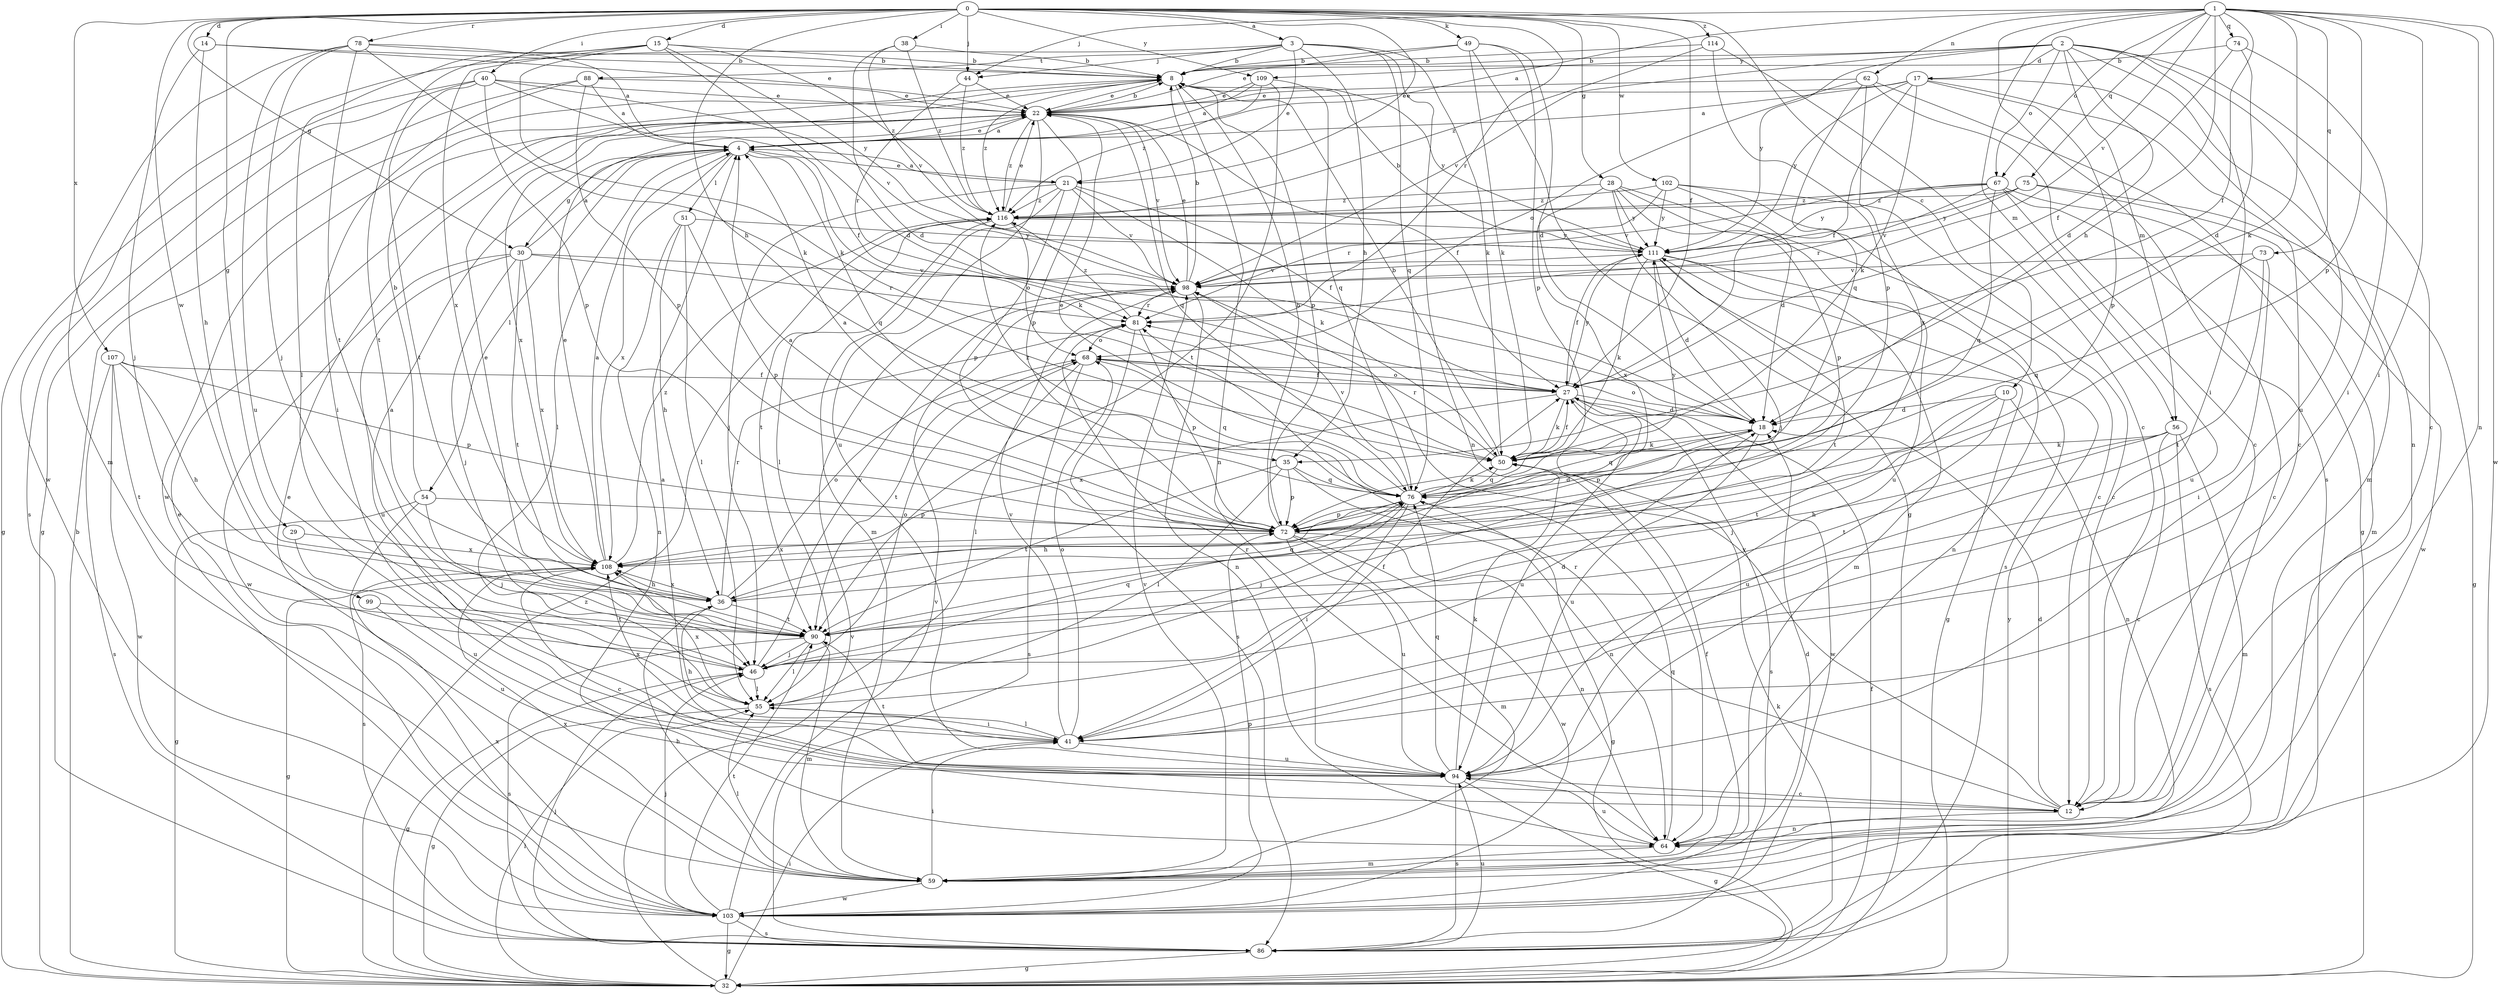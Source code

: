 strict digraph  {
0;
1;
2;
3;
4;
8;
10;
12;
14;
15;
17;
18;
21;
22;
27;
28;
29;
30;
32;
35;
36;
38;
40;
41;
44;
46;
49;
50;
51;
54;
55;
56;
59;
62;
64;
67;
68;
72;
73;
74;
75;
76;
78;
81;
86;
88;
90;
94;
98;
99;
102;
103;
107;
108;
109;
111;
114;
116;
0 -> 3  [label=a];
0 -> 10  [label=c];
0 -> 14  [label=d];
0 -> 15  [label=d];
0 -> 21  [label=e];
0 -> 27  [label=f];
0 -> 28  [label=g];
0 -> 29  [label=g];
0 -> 30  [label=g];
0 -> 35  [label=h];
0 -> 38  [label=i];
0 -> 40  [label=i];
0 -> 44  [label=j];
0 -> 49  [label=k];
0 -> 78  [label=r];
0 -> 81  [label=r];
0 -> 99  [label=w];
0 -> 102  [label=w];
0 -> 107  [label=x];
0 -> 109  [label=y];
0 -> 114  [label=z];
1 -> 4  [label=a];
1 -> 27  [label=f];
1 -> 35  [label=h];
1 -> 41  [label=i];
1 -> 44  [label=j];
1 -> 50  [label=k];
1 -> 56  [label=m];
1 -> 62  [label=n];
1 -> 64  [label=n];
1 -> 67  [label=o];
1 -> 72  [label=p];
1 -> 73  [label=q];
1 -> 74  [label=q];
1 -> 75  [label=q];
1 -> 86  [label=s];
1 -> 98  [label=v];
1 -> 103  [label=w];
2 -> 8  [label=b];
2 -> 12  [label=c];
2 -> 17  [label=d];
2 -> 18  [label=d];
2 -> 41  [label=i];
2 -> 56  [label=m];
2 -> 64  [label=n];
2 -> 67  [label=o];
2 -> 94  [label=u];
2 -> 98  [label=v];
2 -> 109  [label=y];
2 -> 111  [label=y];
3 -> 8  [label=b];
3 -> 21  [label=e];
3 -> 35  [label=h];
3 -> 44  [label=j];
3 -> 50  [label=k];
3 -> 64  [label=n];
3 -> 76  [label=q];
3 -> 88  [label=t];
3 -> 103  [label=w];
4 -> 21  [label=e];
4 -> 22  [label=e];
4 -> 30  [label=g];
4 -> 50  [label=k];
4 -> 51  [label=l];
4 -> 54  [label=l];
4 -> 55  [label=l];
4 -> 76  [label=q];
4 -> 108  [label=x];
8 -> 22  [label=e];
8 -> 64  [label=n];
8 -> 72  [label=p];
8 -> 103  [label=w];
8 -> 111  [label=y];
8 -> 116  [label=z];
10 -> 18  [label=d];
10 -> 46  [label=j];
10 -> 64  [label=n];
10 -> 90  [label=t];
10 -> 94  [label=u];
12 -> 4  [label=a];
12 -> 18  [label=d];
12 -> 64  [label=n];
12 -> 81  [label=r];
12 -> 98  [label=v];
14 -> 8  [label=b];
14 -> 22  [label=e];
14 -> 36  [label=h];
14 -> 46  [label=j];
15 -> 8  [label=b];
15 -> 18  [label=d];
15 -> 50  [label=k];
15 -> 55  [label=l];
15 -> 90  [label=t];
15 -> 108  [label=x];
15 -> 111  [label=y];
15 -> 116  [label=z];
17 -> 4  [label=a];
17 -> 12  [label=c];
17 -> 22  [label=e];
17 -> 27  [label=f];
17 -> 50  [label=k];
17 -> 59  [label=m];
17 -> 72  [label=p];
17 -> 111  [label=y];
18 -> 50  [label=k];
18 -> 68  [label=o];
18 -> 72  [label=p];
18 -> 76  [label=q];
18 -> 94  [label=u];
21 -> 4  [label=a];
21 -> 27  [label=f];
21 -> 46  [label=j];
21 -> 50  [label=k];
21 -> 59  [label=m];
21 -> 72  [label=p];
21 -> 98  [label=v];
21 -> 116  [label=z];
22 -> 4  [label=a];
22 -> 8  [label=b];
22 -> 27  [label=f];
22 -> 72  [label=p];
22 -> 76  [label=q];
22 -> 94  [label=u];
22 -> 98  [label=v];
22 -> 108  [label=x];
22 -> 116  [label=z];
27 -> 18  [label=d];
27 -> 50  [label=k];
27 -> 68  [label=o];
27 -> 86  [label=s];
27 -> 94  [label=u];
27 -> 103  [label=w];
27 -> 108  [label=x];
27 -> 111  [label=y];
28 -> 12  [label=c];
28 -> 46  [label=j];
28 -> 72  [label=p];
28 -> 94  [label=u];
28 -> 108  [label=x];
28 -> 111  [label=y];
28 -> 116  [label=z];
29 -> 94  [label=u];
29 -> 108  [label=x];
30 -> 4  [label=a];
30 -> 46  [label=j];
30 -> 81  [label=r];
30 -> 90  [label=t];
30 -> 94  [label=u];
30 -> 98  [label=v];
30 -> 103  [label=w];
30 -> 108  [label=x];
32 -> 8  [label=b];
32 -> 27  [label=f];
32 -> 41  [label=i];
32 -> 55  [label=l];
32 -> 98  [label=v];
32 -> 111  [label=y];
32 -> 116  [label=z];
35 -> 55  [label=l];
35 -> 64  [label=n];
35 -> 72  [label=p];
35 -> 76  [label=q];
35 -> 90  [label=t];
36 -> 22  [label=e];
36 -> 68  [label=o];
36 -> 76  [label=q];
36 -> 81  [label=r];
36 -> 90  [label=t];
36 -> 108  [label=x];
38 -> 8  [label=b];
38 -> 18  [label=d];
38 -> 98  [label=v];
38 -> 116  [label=z];
40 -> 22  [label=e];
40 -> 27  [label=f];
40 -> 32  [label=g];
40 -> 72  [label=p];
40 -> 86  [label=s];
40 -> 90  [label=t];
40 -> 98  [label=v];
41 -> 27  [label=f];
41 -> 36  [label=h];
41 -> 55  [label=l];
41 -> 68  [label=o];
41 -> 94  [label=u];
41 -> 98  [label=v];
41 -> 108  [label=x];
44 -> 22  [label=e];
44 -> 81  [label=r];
44 -> 116  [label=z];
46 -> 4  [label=a];
46 -> 32  [label=g];
46 -> 55  [label=l];
46 -> 68  [label=o];
46 -> 76  [label=q];
46 -> 98  [label=v];
49 -> 8  [label=b];
49 -> 18  [label=d];
49 -> 22  [label=e];
49 -> 32  [label=g];
49 -> 50  [label=k];
49 -> 72  [label=p];
50 -> 8  [label=b];
50 -> 27  [label=f];
50 -> 76  [label=q];
50 -> 81  [label=r];
51 -> 36  [label=h];
51 -> 55  [label=l];
51 -> 64  [label=n];
51 -> 72  [label=p];
51 -> 111  [label=y];
54 -> 8  [label=b];
54 -> 32  [label=g];
54 -> 46  [label=j];
54 -> 72  [label=p];
54 -> 86  [label=s];
55 -> 18  [label=d];
55 -> 32  [label=g];
55 -> 41  [label=i];
55 -> 108  [label=x];
56 -> 12  [label=c];
56 -> 36  [label=h];
56 -> 50  [label=k];
56 -> 59  [label=m];
56 -> 86  [label=s];
56 -> 90  [label=t];
59 -> 18  [label=d];
59 -> 22  [label=e];
59 -> 36  [label=h];
59 -> 41  [label=i];
59 -> 55  [label=l];
59 -> 98  [label=v];
59 -> 103  [label=w];
59 -> 108  [label=x];
62 -> 12  [label=c];
62 -> 22  [label=e];
62 -> 32  [label=g];
62 -> 68  [label=o];
62 -> 76  [label=q];
62 -> 108  [label=x];
64 -> 59  [label=m];
64 -> 76  [label=q];
64 -> 94  [label=u];
67 -> 12  [label=c];
67 -> 59  [label=m];
67 -> 76  [label=q];
67 -> 81  [label=r];
67 -> 94  [label=u];
67 -> 98  [label=v];
67 -> 111  [label=y];
67 -> 116  [label=z];
68 -> 27  [label=f];
68 -> 55  [label=l];
68 -> 76  [label=q];
68 -> 86  [label=s];
68 -> 90  [label=t];
72 -> 4  [label=a];
72 -> 8  [label=b];
72 -> 18  [label=d];
72 -> 59  [label=m];
72 -> 64  [label=n];
72 -> 94  [label=u];
72 -> 103  [label=w];
72 -> 108  [label=x];
73 -> 41  [label=i];
73 -> 76  [label=q];
73 -> 90  [label=t];
73 -> 98  [label=v];
74 -> 8  [label=b];
74 -> 18  [label=d];
74 -> 27  [label=f];
74 -> 41  [label=i];
75 -> 32  [label=g];
75 -> 98  [label=v];
75 -> 103  [label=w];
75 -> 111  [label=y];
75 -> 116  [label=z];
76 -> 4  [label=a];
76 -> 22  [label=e];
76 -> 32  [label=g];
76 -> 36  [label=h];
76 -> 41  [label=i];
76 -> 46  [label=j];
76 -> 50  [label=k];
76 -> 72  [label=p];
76 -> 98  [label=v];
76 -> 111  [label=y];
76 -> 116  [label=z];
78 -> 4  [label=a];
78 -> 8  [label=b];
78 -> 46  [label=j];
78 -> 50  [label=k];
78 -> 59  [label=m];
78 -> 90  [label=t];
78 -> 94  [label=u];
81 -> 68  [label=o];
81 -> 72  [label=p];
81 -> 86  [label=s];
81 -> 116  [label=z];
86 -> 32  [label=g];
86 -> 46  [label=j];
86 -> 50  [label=k];
86 -> 94  [label=u];
88 -> 4  [label=a];
88 -> 22  [label=e];
88 -> 32  [label=g];
88 -> 41  [label=i];
88 -> 72  [label=p];
90 -> 46  [label=j];
90 -> 55  [label=l];
90 -> 59  [label=m];
90 -> 86  [label=s];
94 -> 12  [label=c];
94 -> 32  [label=g];
94 -> 50  [label=k];
94 -> 76  [label=q];
94 -> 81  [label=r];
94 -> 86  [label=s];
94 -> 90  [label=t];
98 -> 8  [label=b];
98 -> 22  [label=e];
98 -> 64  [label=n];
98 -> 81  [label=r];
99 -> 90  [label=t];
99 -> 94  [label=u];
102 -> 12  [label=c];
102 -> 18  [label=d];
102 -> 81  [label=r];
102 -> 86  [label=s];
102 -> 111  [label=y];
102 -> 116  [label=z];
103 -> 22  [label=e];
103 -> 27  [label=f];
103 -> 32  [label=g];
103 -> 46  [label=j];
103 -> 72  [label=p];
103 -> 86  [label=s];
103 -> 90  [label=t];
103 -> 98  [label=v];
103 -> 108  [label=x];
107 -> 27  [label=f];
107 -> 36  [label=h];
107 -> 72  [label=p];
107 -> 86  [label=s];
107 -> 90  [label=t];
107 -> 103  [label=w];
108 -> 4  [label=a];
108 -> 12  [label=c];
108 -> 22  [label=e];
108 -> 32  [label=g];
108 -> 36  [label=h];
108 -> 116  [label=z];
109 -> 4  [label=a];
109 -> 22  [label=e];
109 -> 76  [label=q];
109 -> 90  [label=t];
109 -> 116  [label=z];
111 -> 8  [label=b];
111 -> 18  [label=d];
111 -> 27  [label=f];
111 -> 32  [label=g];
111 -> 50  [label=k];
111 -> 59  [label=m];
111 -> 64  [label=n];
111 -> 90  [label=t];
111 -> 98  [label=v];
114 -> 8  [label=b];
114 -> 12  [label=c];
114 -> 72  [label=p];
114 -> 116  [label=z];
116 -> 22  [label=e];
116 -> 55  [label=l];
116 -> 68  [label=o];
116 -> 90  [label=t];
116 -> 111  [label=y];
}
